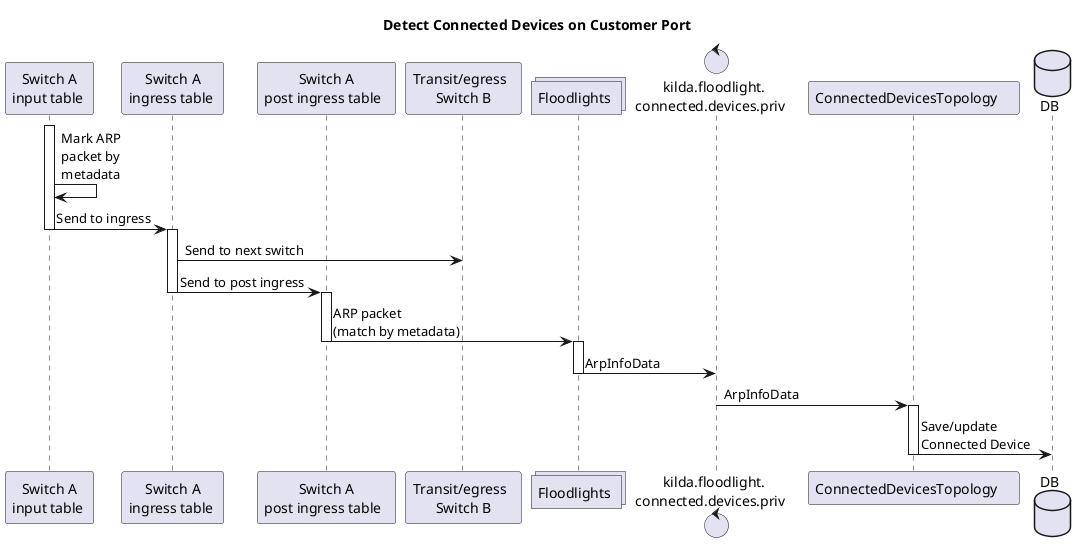 @startuml
title Detect Connected Devices on Customer Port

participant "Switch A\ninput table " as SWAIT
participant "Switch A\ningress table " as SWAI
participant "Switch A\npost ingress table  " as SWAPI
participant "Transit/egress  \nSwitch B" as SWB
collections "Floodlights " as FL
control "kilda.floodlight.\nconnected.devices.priv  " as TP
participant "ConnectedDevicesTopology    " as CDT
database DB

activate SWAIT
SWAIT -> SWAIT : Mark ARP\npacket by\nmetadata
SWAIT -> SWAI : Send to ingress
deactivate SWAIT
activate SWAI
SWAI -> SWB : Send to next switch
SWAI -> SWAPI : Send to post ingress
deactivate SWAI
activate SWAPI
SWAPI -> FL : ARP packet\n(match by metadata)
deactivate SWAPI
activate FL
FL -> TP : ArpInfoData
deactivate FL
TP -> CDT : ArpInfoData
activate CDT
CDT -> DB : Save/update\nConnected Device
deactivate CDT

@enduml

